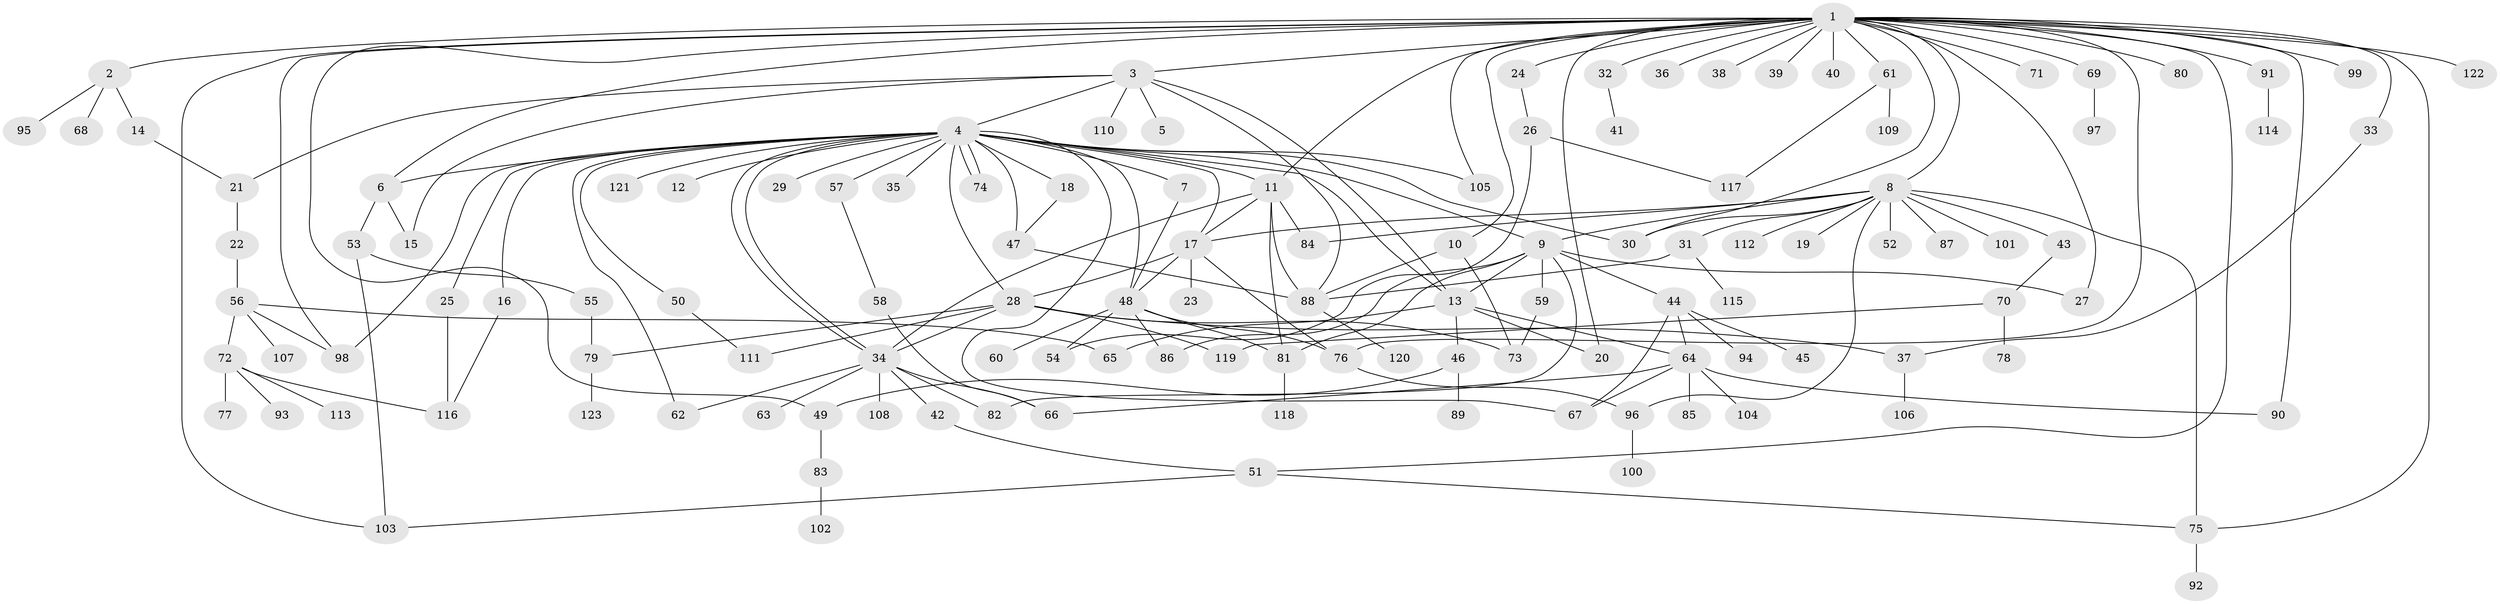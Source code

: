 // coarse degree distribution, {28: 0.010416666666666666, 4: 0.03125, 12: 0.020833333333333332, 25: 0.010416666666666666, 1: 0.4166666666666667, 5: 0.03125, 2: 0.28125, 15: 0.010416666666666666, 13: 0.010416666666666666, 7: 0.010416666666666666, 3: 0.11458333333333333, 6: 0.03125, 8: 0.020833333333333332}
// Generated by graph-tools (version 1.1) at 2025/23/03/03/25 07:23:54]
// undirected, 123 vertices, 182 edges
graph export_dot {
graph [start="1"]
  node [color=gray90,style=filled];
  1;
  2;
  3;
  4;
  5;
  6;
  7;
  8;
  9;
  10;
  11;
  12;
  13;
  14;
  15;
  16;
  17;
  18;
  19;
  20;
  21;
  22;
  23;
  24;
  25;
  26;
  27;
  28;
  29;
  30;
  31;
  32;
  33;
  34;
  35;
  36;
  37;
  38;
  39;
  40;
  41;
  42;
  43;
  44;
  45;
  46;
  47;
  48;
  49;
  50;
  51;
  52;
  53;
  54;
  55;
  56;
  57;
  58;
  59;
  60;
  61;
  62;
  63;
  64;
  65;
  66;
  67;
  68;
  69;
  70;
  71;
  72;
  73;
  74;
  75;
  76;
  77;
  78;
  79;
  80;
  81;
  82;
  83;
  84;
  85;
  86;
  87;
  88;
  89;
  90;
  91;
  92;
  93;
  94;
  95;
  96;
  97;
  98;
  99;
  100;
  101;
  102;
  103;
  104;
  105;
  106;
  107;
  108;
  109;
  110;
  111;
  112;
  113;
  114;
  115;
  116;
  117;
  118;
  119;
  120;
  121;
  122;
  123;
  1 -- 2;
  1 -- 3;
  1 -- 6;
  1 -- 8;
  1 -- 10;
  1 -- 11;
  1 -- 20;
  1 -- 24;
  1 -- 27;
  1 -- 30;
  1 -- 32;
  1 -- 33;
  1 -- 36;
  1 -- 38;
  1 -- 39;
  1 -- 40;
  1 -- 49;
  1 -- 51;
  1 -- 61;
  1 -- 69;
  1 -- 71;
  1 -- 75;
  1 -- 76;
  1 -- 80;
  1 -- 90;
  1 -- 91;
  1 -- 98;
  1 -- 99;
  1 -- 103;
  1 -- 105;
  1 -- 122;
  2 -- 14;
  2 -- 68;
  2 -- 95;
  3 -- 4;
  3 -- 5;
  3 -- 13;
  3 -- 15;
  3 -- 21;
  3 -- 88;
  3 -- 110;
  4 -- 6;
  4 -- 7;
  4 -- 9;
  4 -- 11;
  4 -- 12;
  4 -- 13;
  4 -- 16;
  4 -- 17;
  4 -- 18;
  4 -- 25;
  4 -- 28;
  4 -- 29;
  4 -- 30;
  4 -- 34;
  4 -- 34;
  4 -- 35;
  4 -- 47;
  4 -- 48;
  4 -- 50;
  4 -- 57;
  4 -- 62;
  4 -- 67;
  4 -- 74;
  4 -- 74;
  4 -- 98;
  4 -- 105;
  4 -- 121;
  6 -- 15;
  6 -- 53;
  7 -- 48;
  8 -- 9;
  8 -- 17;
  8 -- 19;
  8 -- 30;
  8 -- 31;
  8 -- 43;
  8 -- 52;
  8 -- 75;
  8 -- 84;
  8 -- 87;
  8 -- 96;
  8 -- 101;
  8 -- 112;
  9 -- 13;
  9 -- 27;
  9 -- 44;
  9 -- 59;
  9 -- 81;
  9 -- 82;
  9 -- 86;
  10 -- 73;
  10 -- 88;
  11 -- 17;
  11 -- 34;
  11 -- 81;
  11 -- 84;
  11 -- 88;
  13 -- 20;
  13 -- 46;
  13 -- 64;
  13 -- 65;
  14 -- 21;
  16 -- 116;
  17 -- 23;
  17 -- 28;
  17 -- 48;
  17 -- 76;
  18 -- 47;
  21 -- 22;
  22 -- 56;
  24 -- 26;
  25 -- 116;
  26 -- 54;
  26 -- 117;
  28 -- 34;
  28 -- 37;
  28 -- 73;
  28 -- 79;
  28 -- 111;
  28 -- 119;
  31 -- 88;
  31 -- 115;
  32 -- 41;
  33 -- 37;
  34 -- 42;
  34 -- 62;
  34 -- 63;
  34 -- 66;
  34 -- 82;
  34 -- 108;
  37 -- 106;
  42 -- 51;
  43 -- 70;
  44 -- 45;
  44 -- 64;
  44 -- 67;
  44 -- 94;
  46 -- 49;
  46 -- 89;
  47 -- 88;
  48 -- 54;
  48 -- 60;
  48 -- 76;
  48 -- 81;
  48 -- 86;
  49 -- 83;
  50 -- 111;
  51 -- 75;
  51 -- 103;
  53 -- 55;
  53 -- 103;
  55 -- 79;
  56 -- 65;
  56 -- 72;
  56 -- 98;
  56 -- 107;
  57 -- 58;
  58 -- 66;
  59 -- 73;
  61 -- 109;
  61 -- 117;
  64 -- 66;
  64 -- 67;
  64 -- 85;
  64 -- 90;
  64 -- 104;
  69 -- 97;
  70 -- 78;
  70 -- 119;
  72 -- 77;
  72 -- 93;
  72 -- 113;
  72 -- 116;
  75 -- 92;
  76 -- 96;
  79 -- 123;
  81 -- 118;
  83 -- 102;
  88 -- 120;
  91 -- 114;
  96 -- 100;
}
